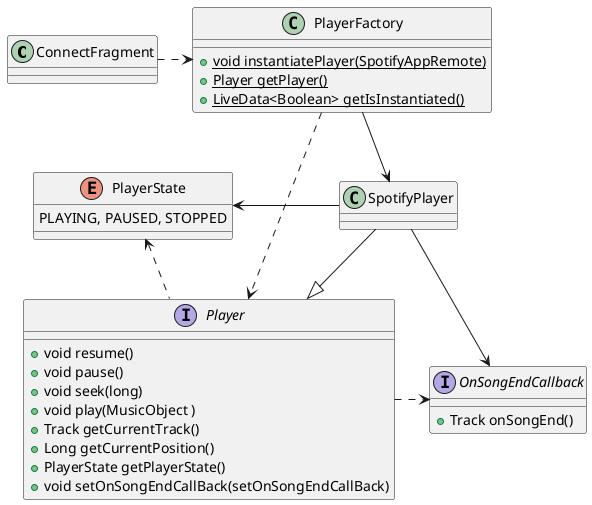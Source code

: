 @startuml
class ConnectFragment
interface Player {
    + void resume()
    + void pause()
    + void seek(long)
    + void play(MusicObject )
    + Track getCurrentTrack()
    + Long getCurrentPosition()
    + PlayerState getPlayerState()
    + void setOnSongEndCallBack(setOnSongEndCallBack)
}

interface OnSongEndCallback {
    + Track onSongEnd()
}
class PlayerFactory {
    {static} + void instantiatePlayer(SpotifyAppRemote)
    {static} + Player getPlayer()
    {static} + LiveData<Boolean> getIsInstantiated()
}
enum PlayerState {
    PLAYING, PAUSED, STOPPED
}

class SpotifyPlayer

SpotifyPlayer --|> Player
PlayerFactory ..> Player
PlayerState <. Player
PlayerState <- SpotifyPlayer
PlayerFactory --> SpotifyPlayer
Player .> OnSongEndCallback
SpotifyPlayer --> OnSongEndCallback
ConnectFragment .> PlayerFactory

@enduml